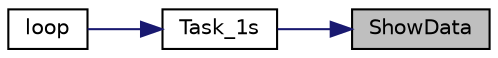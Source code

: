 digraph "ShowData"
{
 // LATEX_PDF_SIZE
  edge [fontname="Helvetica",fontsize="10",labelfontname="Helvetica",labelfontsize="10"];
  node [fontname="Helvetica",fontsize="10",shape=record];
  rankdir="RL";
  Node1 [label="ShowData",height=0.2,width=0.4,color="black", fillcolor="grey75", style="filled", fontcolor="black",tooltip="Show some data values."];
  Node1 -> Node2 [dir="back",color="midnightblue",fontsize="10",style="solid"];
  Node2 [label="Task_1s",height=0.2,width=0.4,color="black", fillcolor="white", style="filled",URL="$_controller_8ino.html#acc7e9ffdda03efaa08f8d3b4f372efbf",tooltip="Function Task_1s called every 1 sec."];
  Node2 -> Node3 [dir="back",color="midnightblue",fontsize="10",style="solid"];
  Node3 [label="loop",height=0.2,width=0.4,color="black", fillcolor="white", style="filled",URL="$_controller_8ino.html#afe461d27b9c48d5921c00d521181f12f",tooltip="Usual arduino steadily called function."];
}
